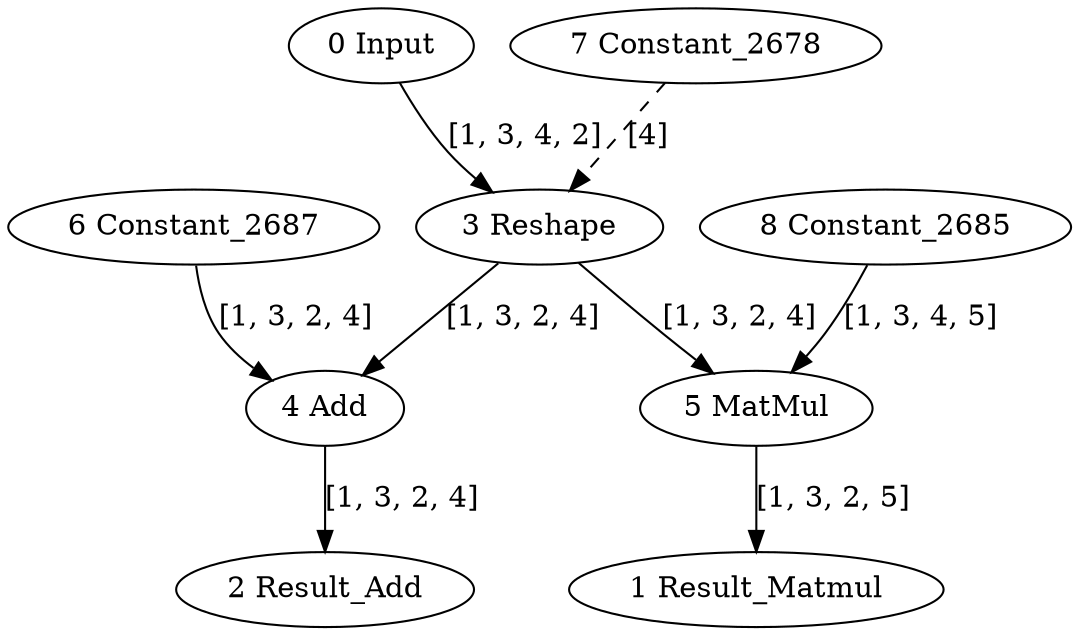 strict digraph  {
"0 Input" [id=0, type=nncf_model_input];
"1 Result_Matmul" [id=1, type=nncf_model_output];
"2 Result_Add" [id=2, type=nncf_model_output];
"3 Reshape" [id=3, type=Reshape];
"4 Add" [id=4, type=Add];
"5 MatMul" [id=5, type=MatMul];
"6 Constant_2687" [id=6, type=Constant];
"7 Constant_2678" [id=7, type=Constant];
"8 Constant_2685" [id=8, type=Constant];
"0 Input" -> "3 Reshape"  [label="[1, 3, 4, 2]", style=solid];
"3 Reshape" -> "4 Add"  [label="[1, 3, 2, 4]", style=solid];
"3 Reshape" -> "5 MatMul"  [label="[1, 3, 2, 4]", style=solid];
"4 Add" -> "2 Result_Add"  [label="[1, 3, 2, 4]", style=solid];
"5 MatMul" -> "1 Result_Matmul"  [label="[1, 3, 2, 5]", style=solid];
"6 Constant_2687" -> "4 Add"  [label="[1, 3, 2, 4]", style=solid];
"7 Constant_2678" -> "3 Reshape"  [label="[4]", style=dashed];
"8 Constant_2685" -> "5 MatMul"  [label="[1, 3, 4, 5]", style=solid];
}
